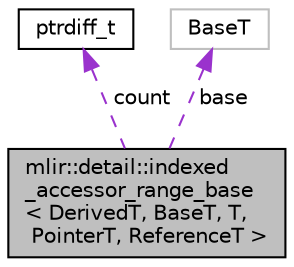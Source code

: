 digraph "mlir::detail::indexed_accessor_range_base&lt; DerivedT, BaseT, T, PointerT, ReferenceT &gt;"
{
  bgcolor="transparent";
  edge [fontname="Helvetica",fontsize="10",labelfontname="Helvetica",labelfontsize="10"];
  node [fontname="Helvetica",fontsize="10",shape=record];
  Node14 [label="mlir::detail::indexed\l_accessor_range_base\l\< DerivedT, BaseT, T,\l PointerT, ReferenceT \>",height=0.2,width=0.4,color="black", fillcolor="grey75", style="filled", fontcolor="black"];
  Node15 -> Node14 [dir="back",color="darkorchid3",fontsize="10",style="dashed",label=" count" ,fontname="Helvetica"];
  Node15 [label="ptrdiff_t",height=0.2,width=0.4,color="black",URL="$classptrdiff__t.html"];
  Node16 -> Node14 [dir="back",color="darkorchid3",fontsize="10",style="dashed",label=" base" ,fontname="Helvetica"];
  Node16 [label="BaseT",height=0.2,width=0.4,color="grey75"];
}
